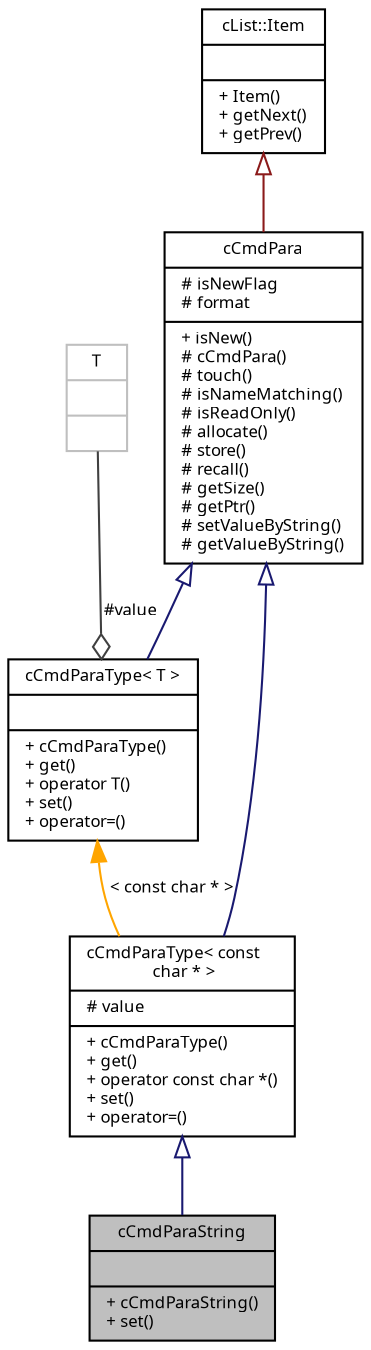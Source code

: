 digraph "cCmdParaString"
{
  edge [fontname="Sans",fontsize="8",labelfontname="Sans",labelfontsize="8"];
  node [fontname="Sans",fontsize="8",shape=record];
  Node1 [label="{cCmdParaString\n||+ cCmdParaString()\l+ set()\l}",height=0.2,width=0.4,color="black", fillcolor="grey75", style="filled", fontcolor="black"];
  Node2 -> Node1 [dir="back",color="midnightblue",fontsize="8",style="solid",arrowtail="onormal",fontname="Sans"];
  Node2 [label="{cCmdParaType\< const\l char * \>\n|# value\l|+ cCmdParaType()\l+ get()\l+ operator const char *()\l+ set()\l+ operator=()\l}",height=0.2,width=0.4,color="black", fillcolor="white", style="filled",URL="$classc_cmd_para_type.html"];
  Node3 -> Node2 [dir="back",color="midnightblue",fontsize="8",style="solid",arrowtail="onormal",fontname="Sans"];
  Node3 [label="{cCmdPara\n|# isNewFlag\l# format\l|+ isNew()\l# cCmdPara()\l# touch()\l# isNameMatching()\l# isReadOnly()\l# allocate()\l# store()\l# recall()\l# getSize()\l# getPtr()\l# setValueByString()\l# getValueByString()\l}",height=0.2,width=0.4,color="black", fillcolor="white", style="filled",URL="$classc_cmd_para.html",tooltip="Abstract class defining a command parameter. "];
  Node4 -> Node3 [dir="back",color="firebrick4",fontsize="8",style="solid",arrowtail="onormal",fontname="Sans"];
  Node4 [label="{cList::Item\n||+ Item()\l+ getNext()\l+ getPrev()\l}",height=0.2,width=0.4,color="black", fillcolor="white", style="filled",URL="$classc_list_1_1_item.html",tooltip="Base class for list items. "];
  Node5 -> Node2 [dir="back",color="orange",fontsize="8",style="solid",label=" \< const char * \>" ,fontname="Sans"];
  Node5 [label="{cCmdParaType\< T \>\n||+ cCmdParaType()\l+ get()\l+ operator T()\l+ set()\l+ operator=()\l}",height=0.2,width=0.4,color="black", fillcolor="white", style="filled",URL="$classc_cmd_para_type.html",tooltip="Template class to define a parameter with basic data types. "];
  Node3 -> Node5 [dir="back",color="midnightblue",fontsize="8",style="solid",arrowtail="onormal",fontname="Sans"];
  Node6 -> Node5 [color="grey25",fontsize="8",style="solid",label=" #value" ,arrowhead="odiamond",fontname="Sans"];
  Node6 [label="{T\n||}",height=0.2,width=0.4,color="grey75", fillcolor="white", style="filled"];
}
